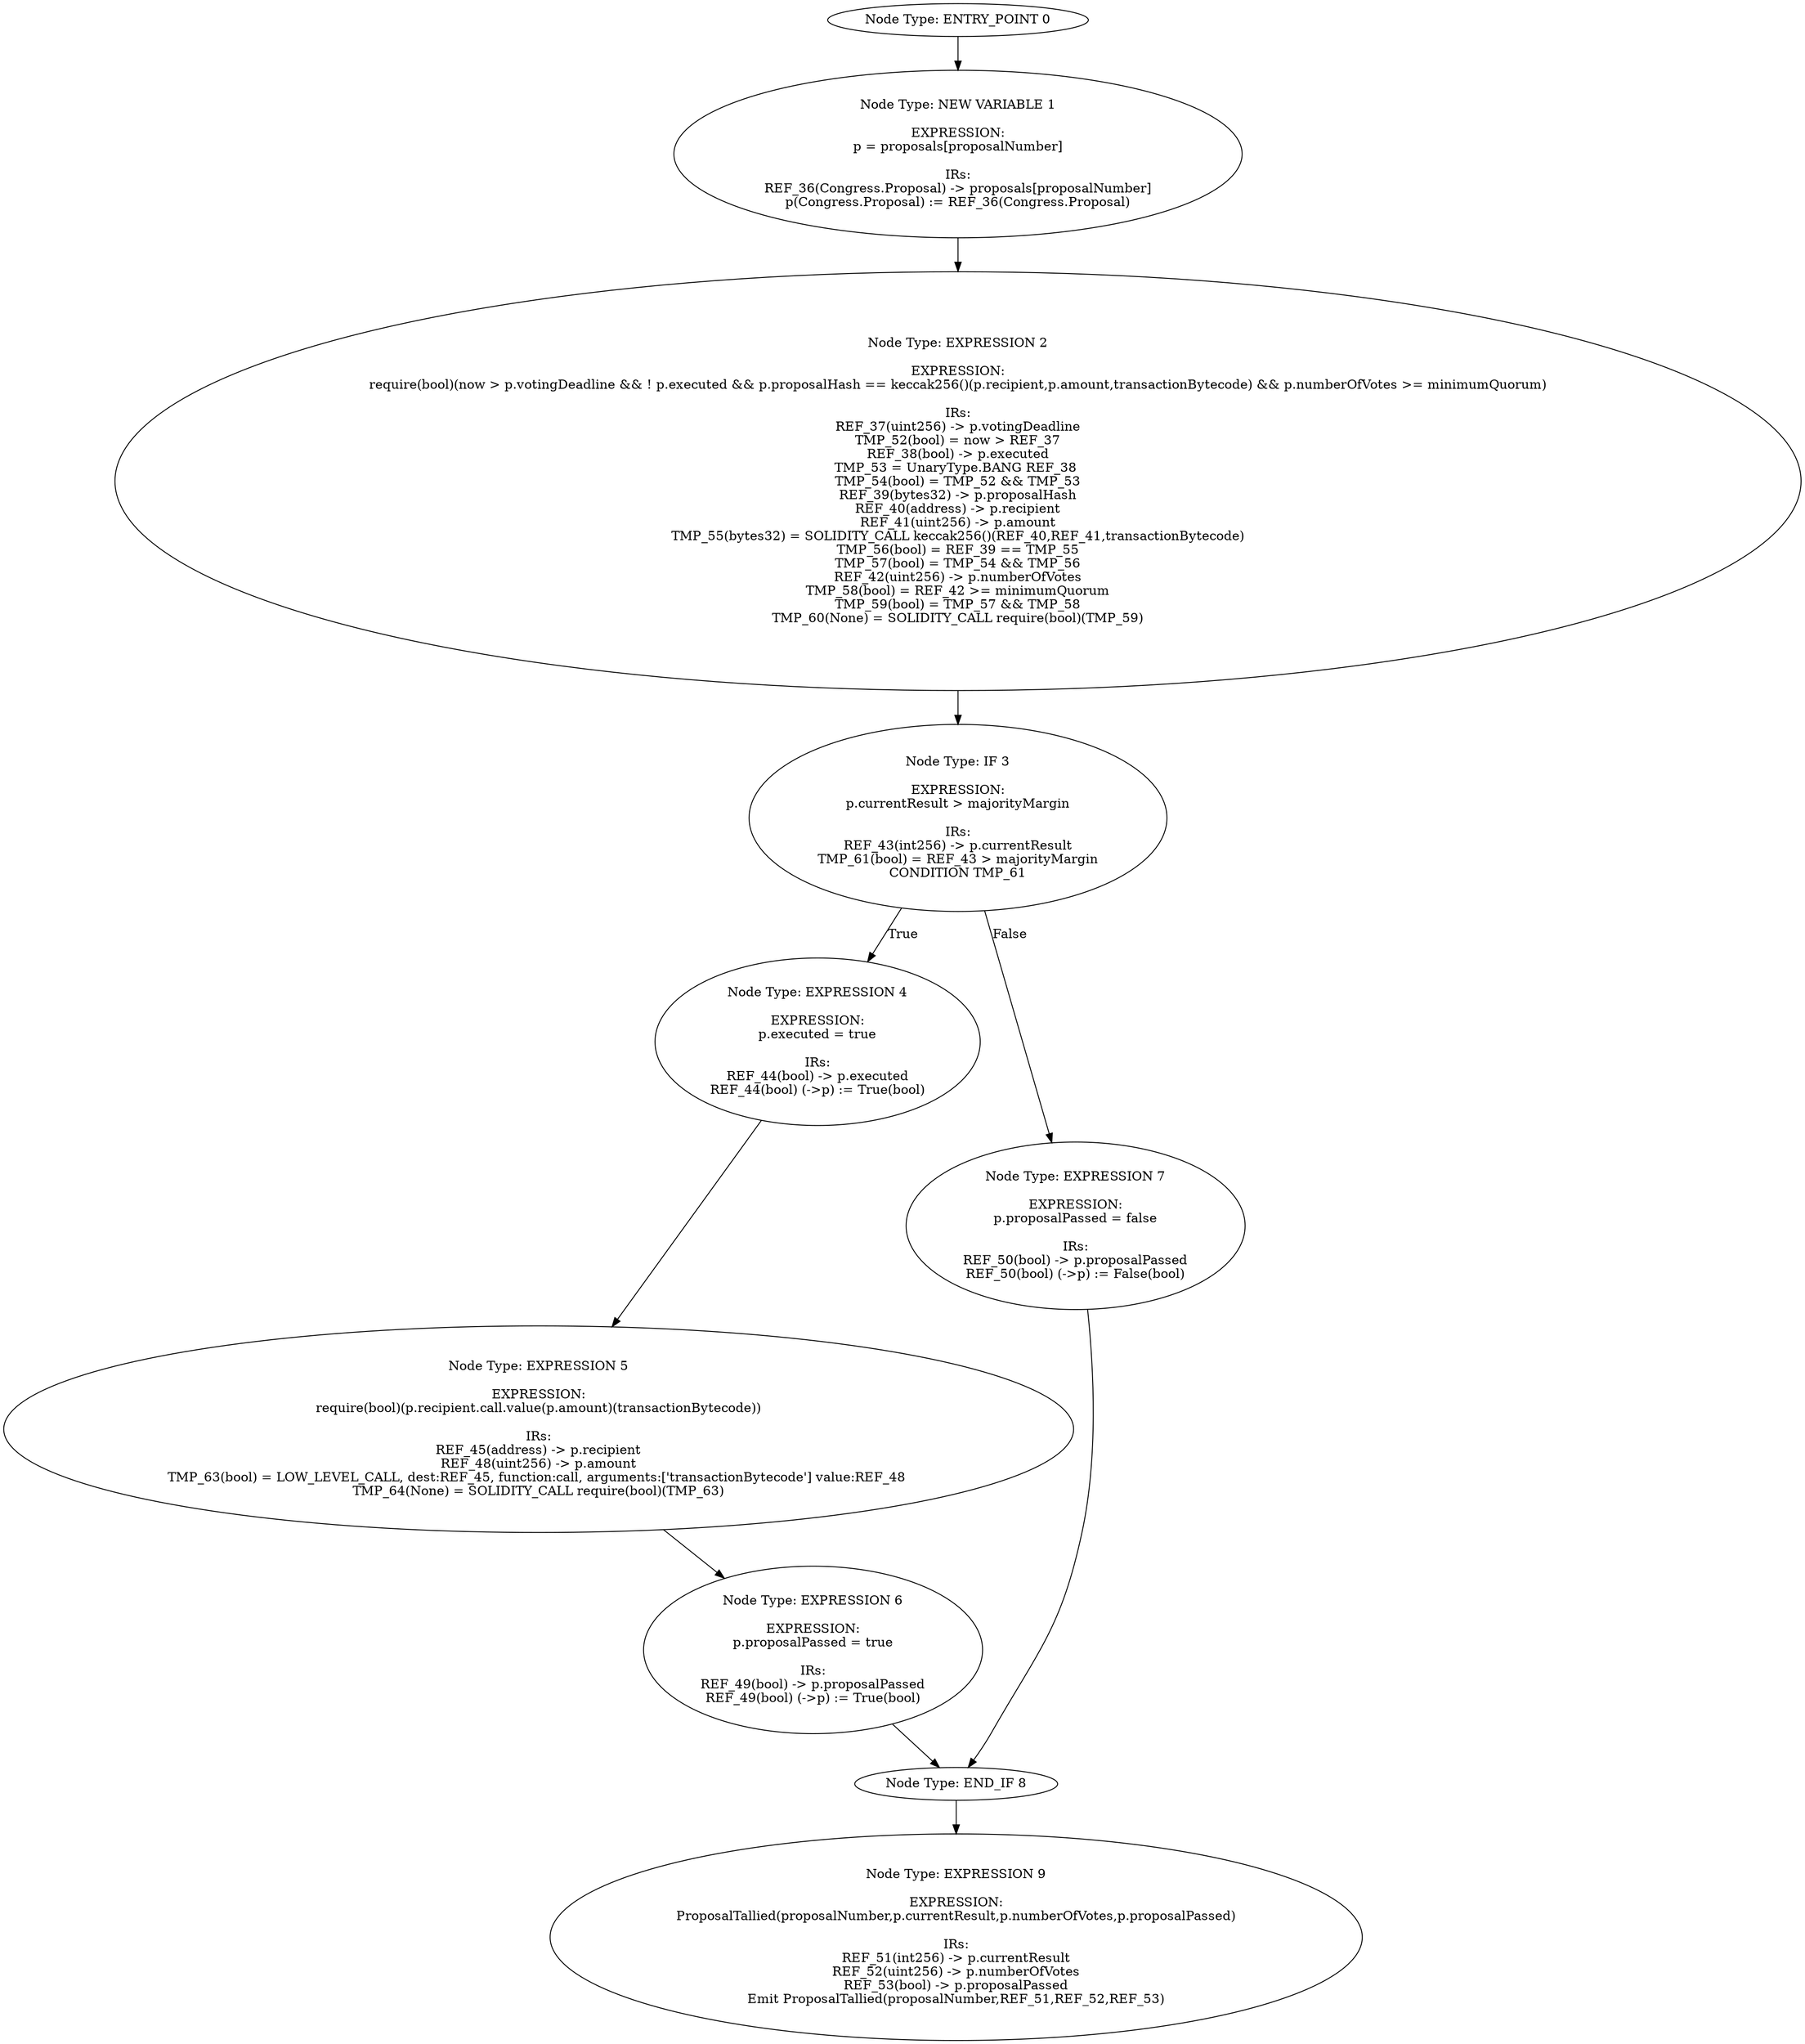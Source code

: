 digraph{
0[label="Node Type: ENTRY_POINT 0
"];
0->1;
1[label="Node Type: NEW VARIABLE 1

EXPRESSION:
p = proposals[proposalNumber]

IRs:
REF_36(Congress.Proposal) -> proposals[proposalNumber]
p(Congress.Proposal) := REF_36(Congress.Proposal)"];
1->2;
2[label="Node Type: EXPRESSION 2

EXPRESSION:
require(bool)(now > p.votingDeadline && ! p.executed && p.proposalHash == keccak256()(p.recipient,p.amount,transactionBytecode) && p.numberOfVotes >= minimumQuorum)

IRs:
REF_37(uint256) -> p.votingDeadline
TMP_52(bool) = now > REF_37
REF_38(bool) -> p.executed
TMP_53 = UnaryType.BANG REF_38 
TMP_54(bool) = TMP_52 && TMP_53
REF_39(bytes32) -> p.proposalHash
REF_40(address) -> p.recipient
REF_41(uint256) -> p.amount
TMP_55(bytes32) = SOLIDITY_CALL keccak256()(REF_40,REF_41,transactionBytecode)
TMP_56(bool) = REF_39 == TMP_55
TMP_57(bool) = TMP_54 && TMP_56
REF_42(uint256) -> p.numberOfVotes
TMP_58(bool) = REF_42 >= minimumQuorum
TMP_59(bool) = TMP_57 && TMP_58
TMP_60(None) = SOLIDITY_CALL require(bool)(TMP_59)"];
2->3;
3[label="Node Type: IF 3

EXPRESSION:
p.currentResult > majorityMargin

IRs:
REF_43(int256) -> p.currentResult
TMP_61(bool) = REF_43 > majorityMargin
CONDITION TMP_61"];
3->4[label="True"];
3->7[label="False"];
4[label="Node Type: EXPRESSION 4

EXPRESSION:
p.executed = true

IRs:
REF_44(bool) -> p.executed
REF_44(bool) (->p) := True(bool)"];
4->5;
5[label="Node Type: EXPRESSION 5

EXPRESSION:
require(bool)(p.recipient.call.value(p.amount)(transactionBytecode))

IRs:
REF_45(address) -> p.recipient
REF_48(uint256) -> p.amount
TMP_63(bool) = LOW_LEVEL_CALL, dest:REF_45, function:call, arguments:['transactionBytecode'] value:REF_48 
TMP_64(None) = SOLIDITY_CALL require(bool)(TMP_63)"];
5->6;
6[label="Node Type: EXPRESSION 6

EXPRESSION:
p.proposalPassed = true

IRs:
REF_49(bool) -> p.proposalPassed
REF_49(bool) (->p) := True(bool)"];
6->8;
7[label="Node Type: EXPRESSION 7

EXPRESSION:
p.proposalPassed = false

IRs:
REF_50(bool) -> p.proposalPassed
REF_50(bool) (->p) := False(bool)"];
7->8;
8[label="Node Type: END_IF 8
"];
8->9;
9[label="Node Type: EXPRESSION 9

EXPRESSION:
ProposalTallied(proposalNumber,p.currentResult,p.numberOfVotes,p.proposalPassed)

IRs:
REF_51(int256) -> p.currentResult
REF_52(uint256) -> p.numberOfVotes
REF_53(bool) -> p.proposalPassed
Emit ProposalTallied(proposalNumber,REF_51,REF_52,REF_53)"];
}
